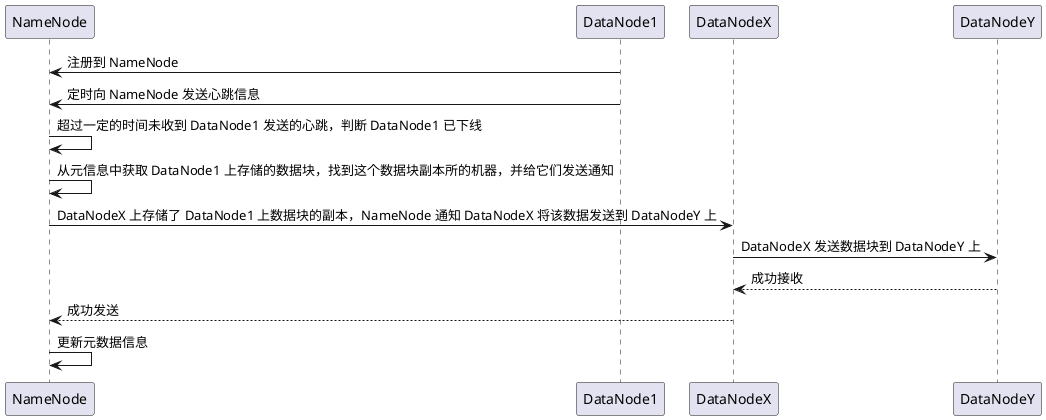 @startuml
NameNode <- DataNode1: 注册到 NameNode
DataNode1 -> NameNode: 定时向 NameNode 发送心跳信息
NameNode -> NameNode: 超过一定的时间未收到 DataNode1 发送的心跳，判断 DataNode1 已下线
NameNode -> NameNode: 从元信息中获取 DataNode1 上存储的数据块，找到这个数据块副本所的机器，并给它们发送通知
NameNode -> DataNodeX: DataNodeX 上存储了 DataNode1 上数据块的副本，NameNode 通知 DataNodeX 将该数据发送到 DataNodeY 上
DataNodeX -> DataNodeY: DataNodeX 发送数据块到 DataNodeY 上
DataNodeY --> DataNodeX: 成功接收
DataNodeX --> NameNode: 成功发送
NameNode -> NameNode: 更新元数据信息
@enduml